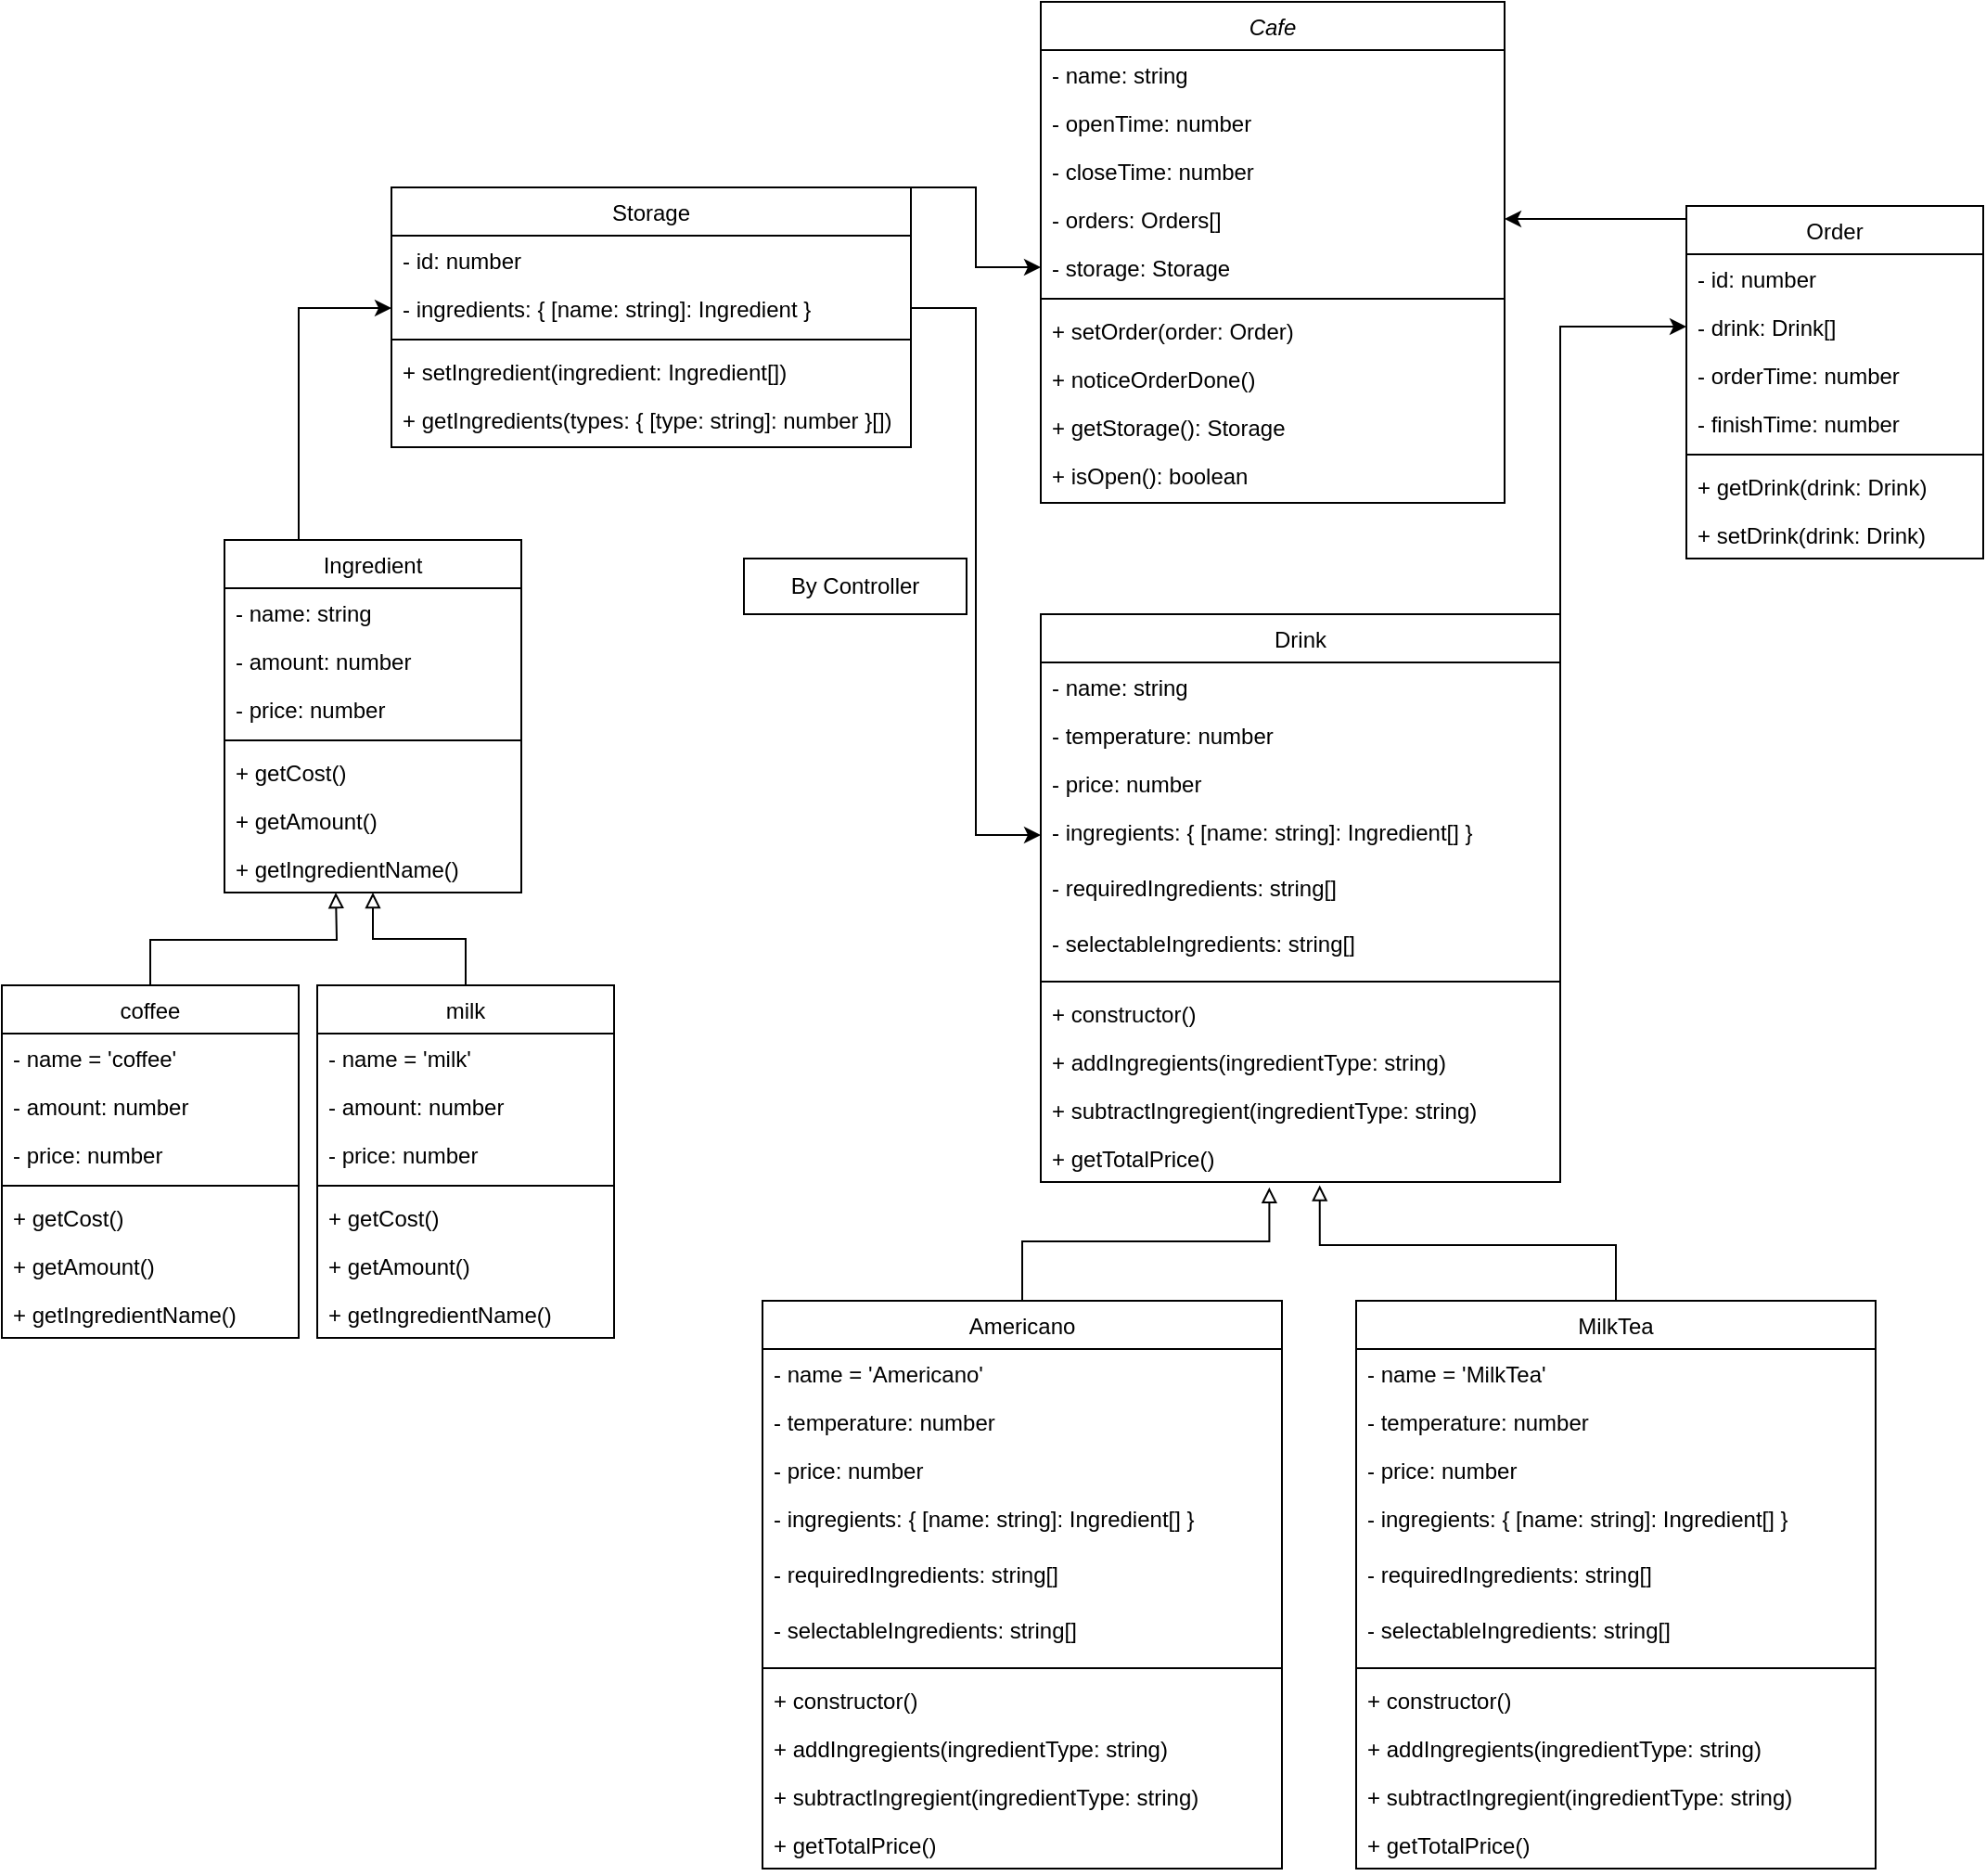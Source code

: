 <mxfile version="18.0.3" type="github">
  <diagram id="C5RBs43oDa-KdzZeNtuy" name="Page-1">
    <mxGraphModel dx="2505" dy="934" grid="1" gridSize="10" guides="1" tooltips="1" connect="1" arrows="1" fold="1" page="1" pageScale="1" pageWidth="827" pageHeight="1169" math="0" shadow="0">
      <root>
        <mxCell id="WIyWlLk6GJQsqaUBKTNV-0" />
        <mxCell id="WIyWlLk6GJQsqaUBKTNV-1" parent="WIyWlLk6GJQsqaUBKTNV-0" />
        <mxCell id="zkfFHV4jXpPFQw0GAbJ--0" value="Cafe" style="swimlane;fontStyle=2;align=center;verticalAlign=top;childLayout=stackLayout;horizontal=1;startSize=26;horizontalStack=0;resizeParent=1;resizeLast=0;collapsible=1;marginBottom=0;rounded=0;shadow=0;strokeWidth=1;" parent="WIyWlLk6GJQsqaUBKTNV-1" vertex="1">
          <mxGeometry x="160" y="20" width="250" height="270" as="geometry">
            <mxRectangle x="230" y="140" width="160" height="26" as="alternateBounds" />
          </mxGeometry>
        </mxCell>
        <mxCell id="zkfFHV4jXpPFQw0GAbJ--1" value="- name: string" style="text;align=left;verticalAlign=top;spacingLeft=4;spacingRight=4;overflow=hidden;rotatable=0;points=[[0,0.5],[1,0.5]];portConstraint=eastwest;" parent="zkfFHV4jXpPFQw0GAbJ--0" vertex="1">
          <mxGeometry y="26" width="250" height="26" as="geometry" />
        </mxCell>
        <mxCell id="zkfFHV4jXpPFQw0GAbJ--2" value="- openTime: number" style="text;align=left;verticalAlign=top;spacingLeft=4;spacingRight=4;overflow=hidden;rotatable=0;points=[[0,0.5],[1,0.5]];portConstraint=eastwest;rounded=0;shadow=0;html=0;" parent="zkfFHV4jXpPFQw0GAbJ--0" vertex="1">
          <mxGeometry y="52" width="250" height="26" as="geometry" />
        </mxCell>
        <mxCell id="zkfFHV4jXpPFQw0GAbJ--3" value="- closeTime: number&#xa;" style="text;align=left;verticalAlign=top;spacingLeft=4;spacingRight=4;overflow=hidden;rotatable=0;points=[[0,0.5],[1,0.5]];portConstraint=eastwest;rounded=0;shadow=0;html=0;" parent="zkfFHV4jXpPFQw0GAbJ--0" vertex="1">
          <mxGeometry y="78" width="250" height="26" as="geometry" />
        </mxCell>
        <mxCell id="sAn01Foec9Rcl2Rp1ehN-2" value="- orders: Orders[]" style="text;align=left;verticalAlign=top;spacingLeft=4;spacingRight=4;overflow=hidden;rotatable=0;points=[[0,0.5],[1,0.5]];portConstraint=eastwest;rounded=0;shadow=0;html=0;" parent="zkfFHV4jXpPFQw0GAbJ--0" vertex="1">
          <mxGeometry y="104" width="250" height="26" as="geometry" />
        </mxCell>
        <mxCell id="sAn01Foec9Rcl2Rp1ehN-3" value="- storage: Storage" style="text;align=left;verticalAlign=top;spacingLeft=4;spacingRight=4;overflow=hidden;rotatable=0;points=[[0,0.5],[1,0.5]];portConstraint=eastwest;rounded=0;shadow=0;html=0;" parent="zkfFHV4jXpPFQw0GAbJ--0" vertex="1">
          <mxGeometry y="130" width="250" height="26" as="geometry" />
        </mxCell>
        <mxCell id="zkfFHV4jXpPFQw0GAbJ--4" value="" style="line;html=1;strokeWidth=1;align=left;verticalAlign=middle;spacingTop=-1;spacingLeft=3;spacingRight=3;rotatable=0;labelPosition=right;points=[];portConstraint=eastwest;" parent="zkfFHV4jXpPFQw0GAbJ--0" vertex="1">
          <mxGeometry y="156" width="250" height="8" as="geometry" />
        </mxCell>
        <mxCell id="sAn01Foec9Rcl2Rp1ehN-5" value="+ setOrder(order: Order)" style="text;align=left;verticalAlign=top;spacingLeft=4;spacingRight=4;overflow=hidden;rotatable=0;points=[[0,0.5],[1,0.5]];portConstraint=eastwest;rounded=0;shadow=0;html=0;" parent="zkfFHV4jXpPFQw0GAbJ--0" vertex="1">
          <mxGeometry y="164" width="250" height="26" as="geometry" />
        </mxCell>
        <mxCell id="sAn01Foec9Rcl2Rp1ehN-7" value="+ noticeOrderDone()" style="text;align=left;verticalAlign=top;spacingLeft=4;spacingRight=4;overflow=hidden;rotatable=0;points=[[0,0.5],[1,0.5]];portConstraint=eastwest;rounded=0;shadow=0;html=0;" parent="zkfFHV4jXpPFQw0GAbJ--0" vertex="1">
          <mxGeometry y="190" width="250" height="26" as="geometry" />
        </mxCell>
        <mxCell id="sAn01Foec9Rcl2Rp1ehN-45" value="+ getStorage(): Storage" style="text;align=left;verticalAlign=top;spacingLeft=4;spacingRight=4;overflow=hidden;rotatable=0;points=[[0,0.5],[1,0.5]];portConstraint=eastwest;rounded=0;shadow=0;html=0;" parent="zkfFHV4jXpPFQw0GAbJ--0" vertex="1">
          <mxGeometry y="216" width="250" height="26" as="geometry" />
        </mxCell>
        <mxCell id="4wYms-KoLfSEX6t-26Us-3" value="+ isOpen(): boolean" style="text;align=left;verticalAlign=top;spacingLeft=4;spacingRight=4;overflow=hidden;rotatable=0;points=[[0,0.5],[1,0.5]];portConstraint=eastwest;rounded=0;shadow=0;html=0;" vertex="1" parent="zkfFHV4jXpPFQw0GAbJ--0">
          <mxGeometry y="242" width="250" height="26" as="geometry" />
        </mxCell>
        <mxCell id="sAn01Foec9Rcl2Rp1ehN-10" style="edgeStyle=orthogonalEdgeStyle;rounded=0;orthogonalLoop=1;jettySize=auto;html=1;exitX=0;exitY=0;exitDx=0;exitDy=0;entryX=1;entryY=0.5;entryDx=0;entryDy=0;" parent="WIyWlLk6GJQsqaUBKTNV-1" source="zkfFHV4jXpPFQw0GAbJ--17" target="sAn01Foec9Rcl2Rp1ehN-2" edge="1">
          <mxGeometry relative="1" as="geometry">
            <Array as="points">
              <mxPoint x="508" y="137" />
            </Array>
          </mxGeometry>
        </mxCell>
        <mxCell id="zkfFHV4jXpPFQw0GAbJ--17" value="Order" style="swimlane;fontStyle=0;align=center;verticalAlign=top;childLayout=stackLayout;horizontal=1;startSize=26;horizontalStack=0;resizeParent=1;resizeLast=0;collapsible=1;marginBottom=0;rounded=0;shadow=0;strokeWidth=1;" parent="WIyWlLk6GJQsqaUBKTNV-1" vertex="1">
          <mxGeometry x="508" y="130" width="160" height="190" as="geometry">
            <mxRectangle x="550" y="140" width="160" height="26" as="alternateBounds" />
          </mxGeometry>
        </mxCell>
        <mxCell id="zkfFHV4jXpPFQw0GAbJ--18" value="- id: number" style="text;align=left;verticalAlign=top;spacingLeft=4;spacingRight=4;overflow=hidden;rotatable=0;points=[[0,0.5],[1,0.5]];portConstraint=eastwest;" parent="zkfFHV4jXpPFQw0GAbJ--17" vertex="1">
          <mxGeometry y="26" width="160" height="26" as="geometry" />
        </mxCell>
        <mxCell id="zkfFHV4jXpPFQw0GAbJ--19" value="- drink: Drink[]" style="text;align=left;verticalAlign=top;spacingLeft=4;spacingRight=4;overflow=hidden;rotatable=0;points=[[0,0.5],[1,0.5]];portConstraint=eastwest;rounded=0;shadow=0;html=0;" parent="zkfFHV4jXpPFQw0GAbJ--17" vertex="1">
          <mxGeometry y="52" width="160" height="26" as="geometry" />
        </mxCell>
        <mxCell id="zkfFHV4jXpPFQw0GAbJ--21" value="- orderTime: number" style="text;align=left;verticalAlign=top;spacingLeft=4;spacingRight=4;overflow=hidden;rotatable=0;points=[[0,0.5],[1,0.5]];portConstraint=eastwest;rounded=0;shadow=0;html=0;" parent="zkfFHV4jXpPFQw0GAbJ--17" vertex="1">
          <mxGeometry y="78" width="160" height="26" as="geometry" />
        </mxCell>
        <mxCell id="zkfFHV4jXpPFQw0GAbJ--22" value="- finishTime: number" style="text;align=left;verticalAlign=top;spacingLeft=4;spacingRight=4;overflow=hidden;rotatable=0;points=[[0,0.5],[1,0.5]];portConstraint=eastwest;rounded=0;shadow=0;html=0;" parent="zkfFHV4jXpPFQw0GAbJ--17" vertex="1">
          <mxGeometry y="104" width="160" height="26" as="geometry" />
        </mxCell>
        <mxCell id="zkfFHV4jXpPFQw0GAbJ--23" value="" style="line;html=1;strokeWidth=1;align=left;verticalAlign=middle;spacingTop=-1;spacingLeft=3;spacingRight=3;rotatable=0;labelPosition=right;points=[];portConstraint=eastwest;" parent="zkfFHV4jXpPFQw0GAbJ--17" vertex="1">
          <mxGeometry y="130" width="160" height="8" as="geometry" />
        </mxCell>
        <mxCell id="sAn01Foec9Rcl2Rp1ehN-6" value="+ getDrink(drink: Drink)" style="text;align=left;verticalAlign=top;spacingLeft=4;spacingRight=4;overflow=hidden;rotatable=0;points=[[0,0.5],[1,0.5]];portConstraint=eastwest;" parent="zkfFHV4jXpPFQw0GAbJ--17" vertex="1">
          <mxGeometry y="138" width="160" height="26" as="geometry" />
        </mxCell>
        <mxCell id="4wYms-KoLfSEX6t-26Us-2" value="+ setDrink(drink: Drink)" style="text;align=left;verticalAlign=top;spacingLeft=4;spacingRight=4;overflow=hidden;rotatable=0;points=[[0,0.5],[1,0.5]];portConstraint=eastwest;" vertex="1" parent="zkfFHV4jXpPFQw0GAbJ--17">
          <mxGeometry y="164" width="160" height="26" as="geometry" />
        </mxCell>
        <mxCell id="sAn01Foec9Rcl2Rp1ehN-49" style="edgeStyle=orthogonalEdgeStyle;rounded=0;orthogonalLoop=1;jettySize=auto;html=1;exitX=0.25;exitY=0;exitDx=0;exitDy=0;entryX=0;entryY=0.5;entryDx=0;entryDy=0;" parent="WIyWlLk6GJQsqaUBKTNV-1" source="sAn01Foec9Rcl2Rp1ehN-11" target="sAn01Foec9Rcl2Rp1ehN-38" edge="1">
          <mxGeometry relative="1" as="geometry" />
        </mxCell>
        <mxCell id="sAn01Foec9Rcl2Rp1ehN-11" value="Ingredient" style="swimlane;fontStyle=0;align=center;verticalAlign=top;childLayout=stackLayout;horizontal=1;startSize=26;horizontalStack=0;resizeParent=1;resizeLast=0;collapsible=1;marginBottom=0;rounded=0;shadow=0;strokeWidth=1;" parent="WIyWlLk6GJQsqaUBKTNV-1" vertex="1">
          <mxGeometry x="-280" y="310" width="160" height="190" as="geometry">
            <mxRectangle x="550" y="140" width="160" height="26" as="alternateBounds" />
          </mxGeometry>
        </mxCell>
        <mxCell id="sAn01Foec9Rcl2Rp1ehN-12" value="- name: string" style="text;align=left;verticalAlign=top;spacingLeft=4;spacingRight=4;overflow=hidden;rotatable=0;points=[[0,0.5],[1,0.5]];portConstraint=eastwest;" parent="sAn01Foec9Rcl2Rp1ehN-11" vertex="1">
          <mxGeometry y="26" width="160" height="26" as="geometry" />
        </mxCell>
        <mxCell id="sAn01Foec9Rcl2Rp1ehN-14" value="- amount: number" style="text;align=left;verticalAlign=top;spacingLeft=4;spacingRight=4;overflow=hidden;rotatable=0;points=[[0,0.5],[1,0.5]];portConstraint=eastwest;rounded=0;shadow=0;html=0;" parent="sAn01Foec9Rcl2Rp1ehN-11" vertex="1">
          <mxGeometry y="52" width="160" height="26" as="geometry" />
        </mxCell>
        <mxCell id="sAn01Foec9Rcl2Rp1ehN-16" value="- price: number" style="text;align=left;verticalAlign=top;spacingLeft=4;spacingRight=4;overflow=hidden;rotatable=0;points=[[0,0.5],[1,0.5]];portConstraint=eastwest;rounded=0;shadow=0;html=0;" parent="sAn01Foec9Rcl2Rp1ehN-11" vertex="1">
          <mxGeometry y="78" width="160" height="26" as="geometry" />
        </mxCell>
        <mxCell id="sAn01Foec9Rcl2Rp1ehN-17" value="" style="line;html=1;strokeWidth=1;align=left;verticalAlign=middle;spacingTop=-1;spacingLeft=3;spacingRight=3;rotatable=0;labelPosition=right;points=[];portConstraint=eastwest;" parent="sAn01Foec9Rcl2Rp1ehN-11" vertex="1">
          <mxGeometry y="104" width="160" height="8" as="geometry" />
        </mxCell>
        <mxCell id="sAn01Foec9Rcl2Rp1ehN-18" value="+ getCost()" style="text;align=left;verticalAlign=top;spacingLeft=4;spacingRight=4;overflow=hidden;rotatable=0;points=[[0,0.5],[1,0.5]];portConstraint=eastwest;" parent="sAn01Foec9Rcl2Rp1ehN-11" vertex="1">
          <mxGeometry y="112" width="160" height="26" as="geometry" />
        </mxCell>
        <mxCell id="sAn01Foec9Rcl2Rp1ehN-19" value="+ getAmount()" style="text;align=left;verticalAlign=top;spacingLeft=4;spacingRight=4;overflow=hidden;rotatable=0;points=[[0,0.5],[1,0.5]];portConstraint=eastwest;" parent="sAn01Foec9Rcl2Rp1ehN-11" vertex="1">
          <mxGeometry y="138" width="160" height="26" as="geometry" />
        </mxCell>
        <mxCell id="sAn01Foec9Rcl2Rp1ehN-22" value="+ getIngredientName()" style="text;align=left;verticalAlign=top;spacingLeft=4;spacingRight=4;overflow=hidden;rotatable=0;points=[[0,0.5],[1,0.5]];portConstraint=eastwest;" parent="sAn01Foec9Rcl2Rp1ehN-11" vertex="1">
          <mxGeometry y="164" width="160" height="26" as="geometry" />
        </mxCell>
        <mxCell id="4wYms-KoLfSEX6t-26Us-1" style="edgeStyle=orthogonalEdgeStyle;rounded=0;orthogonalLoop=1;jettySize=auto;html=1;exitX=1;exitY=0;exitDx=0;exitDy=0;entryX=0;entryY=0.5;entryDx=0;entryDy=0;" edge="1" parent="WIyWlLk6GJQsqaUBKTNV-1" source="sAn01Foec9Rcl2Rp1ehN-23" target="zkfFHV4jXpPFQw0GAbJ--19">
          <mxGeometry relative="1" as="geometry" />
        </mxCell>
        <mxCell id="sAn01Foec9Rcl2Rp1ehN-23" value="Drink" style="swimlane;fontStyle=0;align=center;verticalAlign=top;childLayout=stackLayout;horizontal=1;startSize=26;horizontalStack=0;resizeParent=1;resizeLast=0;collapsible=1;marginBottom=0;rounded=0;shadow=0;strokeWidth=1;" parent="WIyWlLk6GJQsqaUBKTNV-1" vertex="1">
          <mxGeometry x="160" y="350" width="280" height="306" as="geometry">
            <mxRectangle x="550" y="140" width="160" height="26" as="alternateBounds" />
          </mxGeometry>
        </mxCell>
        <mxCell id="sAn01Foec9Rcl2Rp1ehN-24" value="- name: string" style="text;align=left;verticalAlign=top;spacingLeft=4;spacingRight=4;overflow=hidden;rotatable=0;points=[[0,0.5],[1,0.5]];portConstraint=eastwest;" parent="sAn01Foec9Rcl2Rp1ehN-23" vertex="1">
          <mxGeometry y="26" width="280" height="26" as="geometry" />
        </mxCell>
        <mxCell id="sAn01Foec9Rcl2Rp1ehN-25" value="- temperature: number" style="text;align=left;verticalAlign=top;spacingLeft=4;spacingRight=4;overflow=hidden;rotatable=0;points=[[0,0.5],[1,0.5]];portConstraint=eastwest;rounded=0;shadow=0;html=0;" parent="sAn01Foec9Rcl2Rp1ehN-23" vertex="1">
          <mxGeometry y="52" width="280" height="26" as="geometry" />
        </mxCell>
        <mxCell id="sAn01Foec9Rcl2Rp1ehN-26" value="- price: number" style="text;align=left;verticalAlign=top;spacingLeft=4;spacingRight=4;overflow=hidden;rotatable=0;points=[[0,0.5],[1,0.5]];portConstraint=eastwest;rounded=0;shadow=0;html=0;" parent="sAn01Foec9Rcl2Rp1ehN-23" vertex="1">
          <mxGeometry y="78" width="280" height="26" as="geometry" />
        </mxCell>
        <mxCell id="sAn01Foec9Rcl2Rp1ehN-32" value="- ingregients: { [name: string]: Ingredient[] }" style="text;align=left;verticalAlign=top;spacingLeft=4;spacingRight=4;overflow=hidden;rotatable=0;points=[[0,0.5],[1,0.5]];portConstraint=eastwest;rounded=0;shadow=0;html=0;" parent="sAn01Foec9Rcl2Rp1ehN-23" vertex="1">
          <mxGeometry y="104" width="280" height="30" as="geometry" />
        </mxCell>
        <mxCell id="sAn01Foec9Rcl2Rp1ehN-33" value="- requiredIngredients: string[]" style="text;align=left;verticalAlign=top;spacingLeft=4;spacingRight=4;overflow=hidden;rotatable=0;points=[[0,0.5],[1,0.5]];portConstraint=eastwest;rounded=0;shadow=0;html=0;" parent="sAn01Foec9Rcl2Rp1ehN-23" vertex="1">
          <mxGeometry y="134" width="280" height="30" as="geometry" />
        </mxCell>
        <mxCell id="sAn01Foec9Rcl2Rp1ehN-34" value="- selectableIngredients: string[]" style="text;align=left;verticalAlign=top;spacingLeft=4;spacingRight=4;overflow=hidden;rotatable=0;points=[[0,0.5],[1,0.5]];portConstraint=eastwest;rounded=0;shadow=0;html=0;" parent="sAn01Foec9Rcl2Rp1ehN-23" vertex="1">
          <mxGeometry y="164" width="280" height="30" as="geometry" />
        </mxCell>
        <mxCell id="sAn01Foec9Rcl2Rp1ehN-27" value="" style="line;html=1;strokeWidth=1;align=left;verticalAlign=middle;spacingTop=-1;spacingLeft=3;spacingRight=3;rotatable=0;labelPosition=right;points=[];portConstraint=eastwest;" parent="sAn01Foec9Rcl2Rp1ehN-23" vertex="1">
          <mxGeometry y="194" width="280" height="8" as="geometry" />
        </mxCell>
        <mxCell id="sAn01Foec9Rcl2Rp1ehN-28" value="+ constructor()" style="text;align=left;verticalAlign=top;spacingLeft=4;spacingRight=4;overflow=hidden;rotatable=0;points=[[0,0.5],[1,0.5]];portConstraint=eastwest;" parent="sAn01Foec9Rcl2Rp1ehN-23" vertex="1">
          <mxGeometry y="202" width="280" height="26" as="geometry" />
        </mxCell>
        <mxCell id="sAn01Foec9Rcl2Rp1ehN-31" value="+ addIngregients(ingredientType: string)" style="text;align=left;verticalAlign=top;spacingLeft=4;spacingRight=4;overflow=hidden;rotatable=0;points=[[0,0.5],[1,0.5]];portConstraint=eastwest;" parent="sAn01Foec9Rcl2Rp1ehN-23" vertex="1">
          <mxGeometry y="228" width="280" height="26" as="geometry" />
        </mxCell>
        <mxCell id="sAn01Foec9Rcl2Rp1ehN-35" value="+ subtractIngregient(ingredientType: string)" style="text;align=left;verticalAlign=top;spacingLeft=4;spacingRight=4;overflow=hidden;rotatable=0;points=[[0,0.5],[1,0.5]];portConstraint=eastwest;" parent="sAn01Foec9Rcl2Rp1ehN-23" vertex="1">
          <mxGeometry y="254" width="280" height="26" as="geometry" />
        </mxCell>
        <mxCell id="sAn01Foec9Rcl2Rp1ehN-29" value="+ getTotalPrice()" style="text;align=left;verticalAlign=top;spacingLeft=4;spacingRight=4;overflow=hidden;rotatable=0;points=[[0,0.5],[1,0.5]];portConstraint=eastwest;" parent="sAn01Foec9Rcl2Rp1ehN-23" vertex="1">
          <mxGeometry y="280" width="280" height="26" as="geometry" />
        </mxCell>
        <mxCell id="sAn01Foec9Rcl2Rp1ehN-48" style="edgeStyle=orthogonalEdgeStyle;rounded=0;orthogonalLoop=1;jettySize=auto;html=1;exitX=1;exitY=0;exitDx=0;exitDy=0;" parent="WIyWlLk6GJQsqaUBKTNV-1" source="sAn01Foec9Rcl2Rp1ehN-36" target="sAn01Foec9Rcl2Rp1ehN-3" edge="1">
          <mxGeometry relative="1" as="geometry">
            <Array as="points">
              <mxPoint x="125" y="120" />
              <mxPoint x="125" y="163" />
            </Array>
          </mxGeometry>
        </mxCell>
        <mxCell id="sAn01Foec9Rcl2Rp1ehN-36" value="Storage" style="swimlane;fontStyle=0;align=center;verticalAlign=top;childLayout=stackLayout;horizontal=1;startSize=26;horizontalStack=0;resizeParent=1;resizeLast=0;collapsible=1;marginBottom=0;rounded=0;shadow=0;strokeWidth=1;" parent="WIyWlLk6GJQsqaUBKTNV-1" vertex="1">
          <mxGeometry x="-190" y="120" width="280" height="140" as="geometry">
            <mxRectangle x="550" y="140" width="160" height="26" as="alternateBounds" />
          </mxGeometry>
        </mxCell>
        <mxCell id="sAn01Foec9Rcl2Rp1ehN-37" value="- id: number" style="text;align=left;verticalAlign=top;spacingLeft=4;spacingRight=4;overflow=hidden;rotatable=0;points=[[0,0.5],[1,0.5]];portConstraint=eastwest;" parent="sAn01Foec9Rcl2Rp1ehN-36" vertex="1">
          <mxGeometry y="26" width="280" height="26" as="geometry" />
        </mxCell>
        <mxCell id="sAn01Foec9Rcl2Rp1ehN-38" value="- ingredients: { [name: string]: Ingredient }" style="text;align=left;verticalAlign=top;spacingLeft=4;spacingRight=4;overflow=hidden;rotatable=0;points=[[0,0.5],[1,0.5]];portConstraint=eastwest;rounded=0;shadow=0;html=0;" parent="sAn01Foec9Rcl2Rp1ehN-36" vertex="1">
          <mxGeometry y="52" width="280" height="26" as="geometry" />
        </mxCell>
        <mxCell id="sAn01Foec9Rcl2Rp1ehN-42" value="" style="line;html=1;strokeWidth=1;align=left;verticalAlign=middle;spacingTop=-1;spacingLeft=3;spacingRight=3;rotatable=0;labelPosition=right;points=[];portConstraint=eastwest;" parent="sAn01Foec9Rcl2Rp1ehN-36" vertex="1">
          <mxGeometry y="78" width="280" height="8" as="geometry" />
        </mxCell>
        <mxCell id="sAn01Foec9Rcl2Rp1ehN-43" value="+ setIngredient(ingredient: Ingredient[])" style="text;align=left;verticalAlign=top;spacingLeft=4;spacingRight=4;overflow=hidden;rotatable=0;points=[[0,0.5],[1,0.5]];portConstraint=eastwest;" parent="sAn01Foec9Rcl2Rp1ehN-36" vertex="1">
          <mxGeometry y="86" width="280" height="26" as="geometry" />
        </mxCell>
        <mxCell id="sAn01Foec9Rcl2Rp1ehN-44" value="+ getIngredients(types: { [type: string]: number }[])" style="text;align=left;verticalAlign=top;spacingLeft=4;spacingRight=4;overflow=hidden;rotatable=0;points=[[0,0.5],[1,0.5]];portConstraint=eastwest;" parent="sAn01Foec9Rcl2Rp1ehN-36" vertex="1">
          <mxGeometry y="112" width="280" height="26" as="geometry" />
        </mxCell>
        <mxCell id="sAn01Foec9Rcl2Rp1ehN-67" style="edgeStyle=orthogonalEdgeStyle;rounded=0;orthogonalLoop=1;jettySize=auto;html=1;exitX=0.5;exitY=0;exitDx=0;exitDy=0;endArrow=block;endFill=0;" parent="WIyWlLk6GJQsqaUBKTNV-1" source="sAn01Foec9Rcl2Rp1ehN-50" edge="1">
          <mxGeometry relative="1" as="geometry">
            <mxPoint x="-220" y="500" as="targetPoint" />
          </mxGeometry>
        </mxCell>
        <mxCell id="sAn01Foec9Rcl2Rp1ehN-50" value="coffee" style="swimlane;fontStyle=0;align=center;verticalAlign=top;childLayout=stackLayout;horizontal=1;startSize=26;horizontalStack=0;resizeParent=1;resizeLast=0;collapsible=1;marginBottom=0;rounded=0;shadow=0;strokeWidth=1;" parent="WIyWlLk6GJQsqaUBKTNV-1" vertex="1">
          <mxGeometry x="-400" y="550" width="160" height="190" as="geometry">
            <mxRectangle x="550" y="140" width="160" height="26" as="alternateBounds" />
          </mxGeometry>
        </mxCell>
        <mxCell id="sAn01Foec9Rcl2Rp1ehN-51" value="- name = &#39;coffee&#39;" style="text;align=left;verticalAlign=top;spacingLeft=4;spacingRight=4;overflow=hidden;rotatable=0;points=[[0,0.5],[1,0.5]];portConstraint=eastwest;" parent="sAn01Foec9Rcl2Rp1ehN-50" vertex="1">
          <mxGeometry y="26" width="160" height="26" as="geometry" />
        </mxCell>
        <mxCell id="sAn01Foec9Rcl2Rp1ehN-52" value="- amount: number" style="text;align=left;verticalAlign=top;spacingLeft=4;spacingRight=4;overflow=hidden;rotatable=0;points=[[0,0.5],[1,0.5]];portConstraint=eastwest;rounded=0;shadow=0;html=0;" parent="sAn01Foec9Rcl2Rp1ehN-50" vertex="1">
          <mxGeometry y="52" width="160" height="26" as="geometry" />
        </mxCell>
        <mxCell id="sAn01Foec9Rcl2Rp1ehN-53" value="- price: number" style="text;align=left;verticalAlign=top;spacingLeft=4;spacingRight=4;overflow=hidden;rotatable=0;points=[[0,0.5],[1,0.5]];portConstraint=eastwest;rounded=0;shadow=0;html=0;" parent="sAn01Foec9Rcl2Rp1ehN-50" vertex="1">
          <mxGeometry y="78" width="160" height="26" as="geometry" />
        </mxCell>
        <mxCell id="sAn01Foec9Rcl2Rp1ehN-54" value="" style="line;html=1;strokeWidth=1;align=left;verticalAlign=middle;spacingTop=-1;spacingLeft=3;spacingRight=3;rotatable=0;labelPosition=right;points=[];portConstraint=eastwest;" parent="sAn01Foec9Rcl2Rp1ehN-50" vertex="1">
          <mxGeometry y="104" width="160" height="8" as="geometry" />
        </mxCell>
        <mxCell id="sAn01Foec9Rcl2Rp1ehN-55" value="+ getCost()" style="text;align=left;verticalAlign=top;spacingLeft=4;spacingRight=4;overflow=hidden;rotatable=0;points=[[0,0.5],[1,0.5]];portConstraint=eastwest;" parent="sAn01Foec9Rcl2Rp1ehN-50" vertex="1">
          <mxGeometry y="112" width="160" height="26" as="geometry" />
        </mxCell>
        <mxCell id="sAn01Foec9Rcl2Rp1ehN-56" value="+ getAmount()" style="text;align=left;verticalAlign=top;spacingLeft=4;spacingRight=4;overflow=hidden;rotatable=0;points=[[0,0.5],[1,0.5]];portConstraint=eastwest;" parent="sAn01Foec9Rcl2Rp1ehN-50" vertex="1">
          <mxGeometry y="138" width="160" height="26" as="geometry" />
        </mxCell>
        <mxCell id="sAn01Foec9Rcl2Rp1ehN-57" value="+ getIngredientName()" style="text;align=left;verticalAlign=top;spacingLeft=4;spacingRight=4;overflow=hidden;rotatable=0;points=[[0,0.5],[1,0.5]];portConstraint=eastwest;" parent="sAn01Foec9Rcl2Rp1ehN-50" vertex="1">
          <mxGeometry y="164" width="160" height="26" as="geometry" />
        </mxCell>
        <mxCell id="sAn01Foec9Rcl2Rp1ehN-71" style="edgeStyle=orthogonalEdgeStyle;rounded=0;orthogonalLoop=1;jettySize=auto;html=1;exitX=0.5;exitY=0;exitDx=0;exitDy=0;entryX=0.5;entryY=1;entryDx=0;entryDy=0;entryPerimeter=0;endArrow=block;endFill=0;" parent="WIyWlLk6GJQsqaUBKTNV-1" source="sAn01Foec9Rcl2Rp1ehN-58" target="sAn01Foec9Rcl2Rp1ehN-22" edge="1">
          <mxGeometry relative="1" as="geometry" />
        </mxCell>
        <mxCell id="sAn01Foec9Rcl2Rp1ehN-58" value="milk" style="swimlane;fontStyle=0;align=center;verticalAlign=top;childLayout=stackLayout;horizontal=1;startSize=26;horizontalStack=0;resizeParent=1;resizeLast=0;collapsible=1;marginBottom=0;rounded=0;shadow=0;strokeWidth=1;" parent="WIyWlLk6GJQsqaUBKTNV-1" vertex="1">
          <mxGeometry x="-230" y="550" width="160" height="190" as="geometry">
            <mxRectangle x="550" y="140" width="160" height="26" as="alternateBounds" />
          </mxGeometry>
        </mxCell>
        <mxCell id="sAn01Foec9Rcl2Rp1ehN-59" value="- name = &#39;milk&#39;" style="text;align=left;verticalAlign=top;spacingLeft=4;spacingRight=4;overflow=hidden;rotatable=0;points=[[0,0.5],[1,0.5]];portConstraint=eastwest;" parent="sAn01Foec9Rcl2Rp1ehN-58" vertex="1">
          <mxGeometry y="26" width="160" height="26" as="geometry" />
        </mxCell>
        <mxCell id="sAn01Foec9Rcl2Rp1ehN-60" value="- amount: number" style="text;align=left;verticalAlign=top;spacingLeft=4;spacingRight=4;overflow=hidden;rotatable=0;points=[[0,0.5],[1,0.5]];portConstraint=eastwest;rounded=0;shadow=0;html=0;" parent="sAn01Foec9Rcl2Rp1ehN-58" vertex="1">
          <mxGeometry y="52" width="160" height="26" as="geometry" />
        </mxCell>
        <mxCell id="sAn01Foec9Rcl2Rp1ehN-61" value="- price: number" style="text;align=left;verticalAlign=top;spacingLeft=4;spacingRight=4;overflow=hidden;rotatable=0;points=[[0,0.5],[1,0.5]];portConstraint=eastwest;rounded=0;shadow=0;html=0;" parent="sAn01Foec9Rcl2Rp1ehN-58" vertex="1">
          <mxGeometry y="78" width="160" height="26" as="geometry" />
        </mxCell>
        <mxCell id="sAn01Foec9Rcl2Rp1ehN-62" value="" style="line;html=1;strokeWidth=1;align=left;verticalAlign=middle;spacingTop=-1;spacingLeft=3;spacingRight=3;rotatable=0;labelPosition=right;points=[];portConstraint=eastwest;" parent="sAn01Foec9Rcl2Rp1ehN-58" vertex="1">
          <mxGeometry y="104" width="160" height="8" as="geometry" />
        </mxCell>
        <mxCell id="sAn01Foec9Rcl2Rp1ehN-63" value="+ getCost()" style="text;align=left;verticalAlign=top;spacingLeft=4;spacingRight=4;overflow=hidden;rotatable=0;points=[[0,0.5],[1,0.5]];portConstraint=eastwest;" parent="sAn01Foec9Rcl2Rp1ehN-58" vertex="1">
          <mxGeometry y="112" width="160" height="26" as="geometry" />
        </mxCell>
        <mxCell id="sAn01Foec9Rcl2Rp1ehN-64" value="+ getAmount()" style="text;align=left;verticalAlign=top;spacingLeft=4;spacingRight=4;overflow=hidden;rotatable=0;points=[[0,0.5],[1,0.5]];portConstraint=eastwest;" parent="sAn01Foec9Rcl2Rp1ehN-58" vertex="1">
          <mxGeometry y="138" width="160" height="26" as="geometry" />
        </mxCell>
        <mxCell id="sAn01Foec9Rcl2Rp1ehN-65" value="+ getIngredientName()" style="text;align=left;verticalAlign=top;spacingLeft=4;spacingRight=4;overflow=hidden;rotatable=0;points=[[0,0.5],[1,0.5]];portConstraint=eastwest;" parent="sAn01Foec9Rcl2Rp1ehN-58" vertex="1">
          <mxGeometry y="164" width="160" height="26" as="geometry" />
        </mxCell>
        <mxCell id="4wYms-KoLfSEX6t-26Us-0" style="edgeStyle=orthogonalEdgeStyle;rounded=0;orthogonalLoop=1;jettySize=auto;html=1;exitX=1;exitY=0.5;exitDx=0;exitDy=0;" edge="1" parent="WIyWlLk6GJQsqaUBKTNV-1" source="sAn01Foec9Rcl2Rp1ehN-38" target="sAn01Foec9Rcl2Rp1ehN-32">
          <mxGeometry relative="1" as="geometry" />
        </mxCell>
        <mxCell id="4wYms-KoLfSEX6t-26Us-31" style="edgeStyle=orthogonalEdgeStyle;rounded=0;orthogonalLoop=1;jettySize=auto;html=1;exitX=0.5;exitY=0;exitDx=0;exitDy=0;entryX=0.44;entryY=1.113;entryDx=0;entryDy=0;entryPerimeter=0;endArrow=block;endFill=0;" edge="1" parent="WIyWlLk6GJQsqaUBKTNV-1" source="4wYms-KoLfSEX6t-26Us-4" target="sAn01Foec9Rcl2Rp1ehN-29">
          <mxGeometry relative="1" as="geometry">
            <Array as="points">
              <mxPoint x="150" y="688" />
              <mxPoint x="283" y="688" />
            </Array>
          </mxGeometry>
        </mxCell>
        <mxCell id="4wYms-KoLfSEX6t-26Us-4" value="Americano" style="swimlane;fontStyle=0;align=center;verticalAlign=top;childLayout=stackLayout;horizontal=1;startSize=26;horizontalStack=0;resizeParent=1;resizeLast=0;collapsible=1;marginBottom=0;rounded=0;shadow=0;strokeWidth=1;" vertex="1" parent="WIyWlLk6GJQsqaUBKTNV-1">
          <mxGeometry x="10" y="720" width="280" height="306" as="geometry">
            <mxRectangle x="550" y="140" width="160" height="26" as="alternateBounds" />
          </mxGeometry>
        </mxCell>
        <mxCell id="4wYms-KoLfSEX6t-26Us-5" value="- name = &#39;Americano&#39;" style="text;align=left;verticalAlign=top;spacingLeft=4;spacingRight=4;overflow=hidden;rotatable=0;points=[[0,0.5],[1,0.5]];portConstraint=eastwest;" vertex="1" parent="4wYms-KoLfSEX6t-26Us-4">
          <mxGeometry y="26" width="280" height="26" as="geometry" />
        </mxCell>
        <mxCell id="4wYms-KoLfSEX6t-26Us-6" value="- temperature: number" style="text;align=left;verticalAlign=top;spacingLeft=4;spacingRight=4;overflow=hidden;rotatable=0;points=[[0,0.5],[1,0.5]];portConstraint=eastwest;rounded=0;shadow=0;html=0;" vertex="1" parent="4wYms-KoLfSEX6t-26Us-4">
          <mxGeometry y="52" width="280" height="26" as="geometry" />
        </mxCell>
        <mxCell id="4wYms-KoLfSEX6t-26Us-7" value="- price: number" style="text;align=left;verticalAlign=top;spacingLeft=4;spacingRight=4;overflow=hidden;rotatable=0;points=[[0,0.5],[1,0.5]];portConstraint=eastwest;rounded=0;shadow=0;html=0;" vertex="1" parent="4wYms-KoLfSEX6t-26Us-4">
          <mxGeometry y="78" width="280" height="26" as="geometry" />
        </mxCell>
        <mxCell id="4wYms-KoLfSEX6t-26Us-8" value="- ingregients: { [name: string]: Ingredient[] }" style="text;align=left;verticalAlign=top;spacingLeft=4;spacingRight=4;overflow=hidden;rotatable=0;points=[[0,0.5],[1,0.5]];portConstraint=eastwest;rounded=0;shadow=0;html=0;" vertex="1" parent="4wYms-KoLfSEX6t-26Us-4">
          <mxGeometry y="104" width="280" height="30" as="geometry" />
        </mxCell>
        <mxCell id="4wYms-KoLfSEX6t-26Us-9" value="- requiredIngredients: string[]" style="text;align=left;verticalAlign=top;spacingLeft=4;spacingRight=4;overflow=hidden;rotatable=0;points=[[0,0.5],[1,0.5]];portConstraint=eastwest;rounded=0;shadow=0;html=0;" vertex="1" parent="4wYms-KoLfSEX6t-26Us-4">
          <mxGeometry y="134" width="280" height="30" as="geometry" />
        </mxCell>
        <mxCell id="4wYms-KoLfSEX6t-26Us-10" value="- selectableIngredients: string[]" style="text;align=left;verticalAlign=top;spacingLeft=4;spacingRight=4;overflow=hidden;rotatable=0;points=[[0,0.5],[1,0.5]];portConstraint=eastwest;rounded=0;shadow=0;html=0;" vertex="1" parent="4wYms-KoLfSEX6t-26Us-4">
          <mxGeometry y="164" width="280" height="30" as="geometry" />
        </mxCell>
        <mxCell id="4wYms-KoLfSEX6t-26Us-11" value="" style="line;html=1;strokeWidth=1;align=left;verticalAlign=middle;spacingTop=-1;spacingLeft=3;spacingRight=3;rotatable=0;labelPosition=right;points=[];portConstraint=eastwest;" vertex="1" parent="4wYms-KoLfSEX6t-26Us-4">
          <mxGeometry y="194" width="280" height="8" as="geometry" />
        </mxCell>
        <mxCell id="4wYms-KoLfSEX6t-26Us-12" value="+ constructor()" style="text;align=left;verticalAlign=top;spacingLeft=4;spacingRight=4;overflow=hidden;rotatable=0;points=[[0,0.5],[1,0.5]];portConstraint=eastwest;" vertex="1" parent="4wYms-KoLfSEX6t-26Us-4">
          <mxGeometry y="202" width="280" height="26" as="geometry" />
        </mxCell>
        <mxCell id="4wYms-KoLfSEX6t-26Us-13" value="+ addIngregients(ingredientType: string)" style="text;align=left;verticalAlign=top;spacingLeft=4;spacingRight=4;overflow=hidden;rotatable=0;points=[[0,0.5],[1,0.5]];portConstraint=eastwest;" vertex="1" parent="4wYms-KoLfSEX6t-26Us-4">
          <mxGeometry y="228" width="280" height="26" as="geometry" />
        </mxCell>
        <mxCell id="4wYms-KoLfSEX6t-26Us-14" value="+ subtractIngregient(ingredientType: string)" style="text;align=left;verticalAlign=top;spacingLeft=4;spacingRight=4;overflow=hidden;rotatable=0;points=[[0,0.5],[1,0.5]];portConstraint=eastwest;" vertex="1" parent="4wYms-KoLfSEX6t-26Us-4">
          <mxGeometry y="254" width="280" height="26" as="geometry" />
        </mxCell>
        <mxCell id="4wYms-KoLfSEX6t-26Us-15" value="+ getTotalPrice()" style="text;align=left;verticalAlign=top;spacingLeft=4;spacingRight=4;overflow=hidden;rotatable=0;points=[[0,0.5],[1,0.5]];portConstraint=eastwest;" vertex="1" parent="4wYms-KoLfSEX6t-26Us-4">
          <mxGeometry y="280" width="280" height="26" as="geometry" />
        </mxCell>
        <mxCell id="4wYms-KoLfSEX6t-26Us-30" style="edgeStyle=orthogonalEdgeStyle;rounded=0;orthogonalLoop=1;jettySize=auto;html=1;exitX=0.5;exitY=0;exitDx=0;exitDy=0;entryX=0.537;entryY=1.068;entryDx=0;entryDy=0;entryPerimeter=0;endArrow=block;endFill=0;" edge="1" parent="WIyWlLk6GJQsqaUBKTNV-1" source="4wYms-KoLfSEX6t-26Us-18" target="sAn01Foec9Rcl2Rp1ehN-29">
          <mxGeometry relative="1" as="geometry">
            <Array as="points">
              <mxPoint x="470" y="690" />
              <mxPoint x="310" y="690" />
            </Array>
          </mxGeometry>
        </mxCell>
        <mxCell id="4wYms-KoLfSEX6t-26Us-18" value="MilkTea" style="swimlane;fontStyle=0;align=center;verticalAlign=top;childLayout=stackLayout;horizontal=1;startSize=26;horizontalStack=0;resizeParent=1;resizeLast=0;collapsible=1;marginBottom=0;rounded=0;shadow=0;strokeWidth=1;" vertex="1" parent="WIyWlLk6GJQsqaUBKTNV-1">
          <mxGeometry x="330" y="720" width="280" height="306" as="geometry">
            <mxRectangle x="550" y="140" width="160" height="26" as="alternateBounds" />
          </mxGeometry>
        </mxCell>
        <mxCell id="4wYms-KoLfSEX6t-26Us-19" value="- name = &#39;MilkTea&#39;" style="text;align=left;verticalAlign=top;spacingLeft=4;spacingRight=4;overflow=hidden;rotatable=0;points=[[0,0.5],[1,0.5]];portConstraint=eastwest;" vertex="1" parent="4wYms-KoLfSEX6t-26Us-18">
          <mxGeometry y="26" width="280" height="26" as="geometry" />
        </mxCell>
        <mxCell id="4wYms-KoLfSEX6t-26Us-20" value="- temperature: number" style="text;align=left;verticalAlign=top;spacingLeft=4;spacingRight=4;overflow=hidden;rotatable=0;points=[[0,0.5],[1,0.5]];portConstraint=eastwest;rounded=0;shadow=0;html=0;" vertex="1" parent="4wYms-KoLfSEX6t-26Us-18">
          <mxGeometry y="52" width="280" height="26" as="geometry" />
        </mxCell>
        <mxCell id="4wYms-KoLfSEX6t-26Us-21" value="- price: number" style="text;align=left;verticalAlign=top;spacingLeft=4;spacingRight=4;overflow=hidden;rotatable=0;points=[[0,0.5],[1,0.5]];portConstraint=eastwest;rounded=0;shadow=0;html=0;" vertex="1" parent="4wYms-KoLfSEX6t-26Us-18">
          <mxGeometry y="78" width="280" height="26" as="geometry" />
        </mxCell>
        <mxCell id="4wYms-KoLfSEX6t-26Us-22" value="- ingregients: { [name: string]: Ingredient[] }" style="text;align=left;verticalAlign=top;spacingLeft=4;spacingRight=4;overflow=hidden;rotatable=0;points=[[0,0.5],[1,0.5]];portConstraint=eastwest;rounded=0;shadow=0;html=0;" vertex="1" parent="4wYms-KoLfSEX6t-26Us-18">
          <mxGeometry y="104" width="280" height="30" as="geometry" />
        </mxCell>
        <mxCell id="4wYms-KoLfSEX6t-26Us-23" value="- requiredIngredients: string[]" style="text;align=left;verticalAlign=top;spacingLeft=4;spacingRight=4;overflow=hidden;rotatable=0;points=[[0,0.5],[1,0.5]];portConstraint=eastwest;rounded=0;shadow=0;html=0;" vertex="1" parent="4wYms-KoLfSEX6t-26Us-18">
          <mxGeometry y="134" width="280" height="30" as="geometry" />
        </mxCell>
        <mxCell id="4wYms-KoLfSEX6t-26Us-24" value="- selectableIngredients: string[]" style="text;align=left;verticalAlign=top;spacingLeft=4;spacingRight=4;overflow=hidden;rotatable=0;points=[[0,0.5],[1,0.5]];portConstraint=eastwest;rounded=0;shadow=0;html=0;" vertex="1" parent="4wYms-KoLfSEX6t-26Us-18">
          <mxGeometry y="164" width="280" height="30" as="geometry" />
        </mxCell>
        <mxCell id="4wYms-KoLfSEX6t-26Us-25" value="" style="line;html=1;strokeWidth=1;align=left;verticalAlign=middle;spacingTop=-1;spacingLeft=3;spacingRight=3;rotatable=0;labelPosition=right;points=[];portConstraint=eastwest;" vertex="1" parent="4wYms-KoLfSEX6t-26Us-18">
          <mxGeometry y="194" width="280" height="8" as="geometry" />
        </mxCell>
        <mxCell id="4wYms-KoLfSEX6t-26Us-26" value="+ constructor()" style="text;align=left;verticalAlign=top;spacingLeft=4;spacingRight=4;overflow=hidden;rotatable=0;points=[[0,0.5],[1,0.5]];portConstraint=eastwest;" vertex="1" parent="4wYms-KoLfSEX6t-26Us-18">
          <mxGeometry y="202" width="280" height="26" as="geometry" />
        </mxCell>
        <mxCell id="4wYms-KoLfSEX6t-26Us-27" value="+ addIngregients(ingredientType: string)" style="text;align=left;verticalAlign=top;spacingLeft=4;spacingRight=4;overflow=hidden;rotatable=0;points=[[0,0.5],[1,0.5]];portConstraint=eastwest;" vertex="1" parent="4wYms-KoLfSEX6t-26Us-18">
          <mxGeometry y="228" width="280" height="26" as="geometry" />
        </mxCell>
        <mxCell id="4wYms-KoLfSEX6t-26Us-28" value="+ subtractIngregient(ingredientType: string)" style="text;align=left;verticalAlign=top;spacingLeft=4;spacingRight=4;overflow=hidden;rotatable=0;points=[[0,0.5],[1,0.5]];portConstraint=eastwest;" vertex="1" parent="4wYms-KoLfSEX6t-26Us-18">
          <mxGeometry y="254" width="280" height="26" as="geometry" />
        </mxCell>
        <mxCell id="4wYms-KoLfSEX6t-26Us-29" value="+ getTotalPrice()" style="text;align=left;verticalAlign=top;spacingLeft=4;spacingRight=4;overflow=hidden;rotatable=0;points=[[0,0.5],[1,0.5]];portConstraint=eastwest;" vertex="1" parent="4wYms-KoLfSEX6t-26Us-18">
          <mxGeometry y="280" width="280" height="26" as="geometry" />
        </mxCell>
        <mxCell id="4wYms-KoLfSEX6t-26Us-32" value="By Controller" style="rounded=0;whiteSpace=wrap;html=1;" vertex="1" parent="WIyWlLk6GJQsqaUBKTNV-1">
          <mxGeometry y="320" width="120" height="30" as="geometry" />
        </mxCell>
      </root>
    </mxGraphModel>
  </diagram>
</mxfile>
